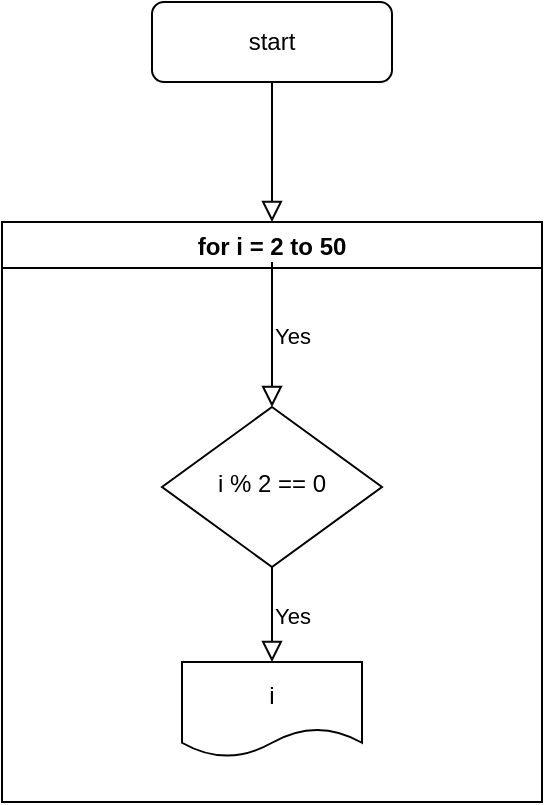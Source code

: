 <mxfile version="17.4.2" type="github">
  <diagram id="C5RBs43oDa-KdzZeNtuy" name="Page-1">
    <mxGraphModel dx="1185" dy="635" grid="1" gridSize="10" guides="1" tooltips="1" connect="1" arrows="1" fold="1" page="1" pageScale="1" pageWidth="827" pageHeight="1169" math="0" shadow="0">
      <root>
        <mxCell id="WIyWlLk6GJQsqaUBKTNV-0" />
        <mxCell id="WIyWlLk6GJQsqaUBKTNV-1" parent="WIyWlLk6GJQsqaUBKTNV-0" />
        <mxCell id="WIyWlLk6GJQsqaUBKTNV-2" value="" style="rounded=0;html=1;jettySize=auto;orthogonalLoop=1;fontSize=11;endArrow=block;endFill=0;endSize=8;strokeWidth=1;shadow=0;labelBackgroundColor=none;edgeStyle=orthogonalEdgeStyle;entryX=0.5;entryY=0;entryDx=0;entryDy=0;" parent="WIyWlLk6GJQsqaUBKTNV-1" source="WIyWlLk6GJQsqaUBKTNV-3" target="rUcR_4K0MTDa7ghIzf72-0" edge="1">
          <mxGeometry relative="1" as="geometry">
            <mxPoint x="220" y="170" as="targetPoint" />
          </mxGeometry>
        </mxCell>
        <mxCell id="WIyWlLk6GJQsqaUBKTNV-3" value="start" style="rounded=1;whiteSpace=wrap;html=1;fontSize=12;glass=0;strokeWidth=1;shadow=0;" parent="WIyWlLk6GJQsqaUBKTNV-1" vertex="1">
          <mxGeometry x="265" y="70" width="120" height="40" as="geometry" />
        </mxCell>
        <mxCell id="rUcR_4K0MTDa7ghIzf72-0" value="for i = 2 to 50" style="swimlane;" vertex="1" parent="WIyWlLk6GJQsqaUBKTNV-1">
          <mxGeometry x="190" y="180" width="270" height="290" as="geometry" />
        </mxCell>
        <mxCell id="rUcR_4K0MTDa7ghIzf72-1" value="Yes" style="edgeStyle=orthogonalEdgeStyle;rounded=0;html=1;jettySize=auto;orthogonalLoop=1;fontSize=11;endArrow=block;endFill=0;endSize=8;strokeWidth=1;shadow=0;labelBackgroundColor=none;entryX=0.5;entryY=0;entryDx=0;entryDy=0;" edge="1" parent="rUcR_4K0MTDa7ghIzf72-0" target="WIyWlLk6GJQsqaUBKTNV-10">
          <mxGeometry y="10" relative="1" as="geometry">
            <mxPoint as="offset" />
            <mxPoint x="135" y="20" as="sourcePoint" />
            <mxPoint x="50" y="50" as="targetPoint" />
            <Array as="points">
              <mxPoint x="135" y="60" />
              <mxPoint x="135" y="60" />
            </Array>
          </mxGeometry>
        </mxCell>
        <mxCell id="WIyWlLk6GJQsqaUBKTNV-10" value="i % 2 == 0" style="rhombus;whiteSpace=wrap;html=1;shadow=0;fontFamily=Helvetica;fontSize=12;align=center;strokeWidth=1;spacing=6;spacingTop=-4;" parent="rUcR_4K0MTDa7ghIzf72-0" vertex="1">
          <mxGeometry x="80" y="92.5" width="110" height="80" as="geometry" />
        </mxCell>
        <mxCell id="WIyWlLk6GJQsqaUBKTNV-9" value="Yes" style="edgeStyle=orthogonalEdgeStyle;rounded=0;html=1;jettySize=auto;orthogonalLoop=1;fontSize=11;endArrow=block;endFill=0;endSize=8;strokeWidth=1;shadow=0;labelBackgroundColor=none;" parent="rUcR_4K0MTDa7ghIzf72-0" source="WIyWlLk6GJQsqaUBKTNV-10" target="rUcR_4K0MTDa7ghIzf72-3" edge="1">
          <mxGeometry y="10" relative="1" as="geometry">
            <mxPoint as="offset" />
            <mxPoint x="225" y="110" as="targetPoint" />
          </mxGeometry>
        </mxCell>
        <mxCell id="rUcR_4K0MTDa7ghIzf72-3" value="i" style="shape=document;whiteSpace=wrap;html=1;boundedLbl=1;" vertex="1" parent="rUcR_4K0MTDa7ghIzf72-0">
          <mxGeometry x="90" y="220" width="90" height="47.5" as="geometry" />
        </mxCell>
      </root>
    </mxGraphModel>
  </diagram>
</mxfile>
